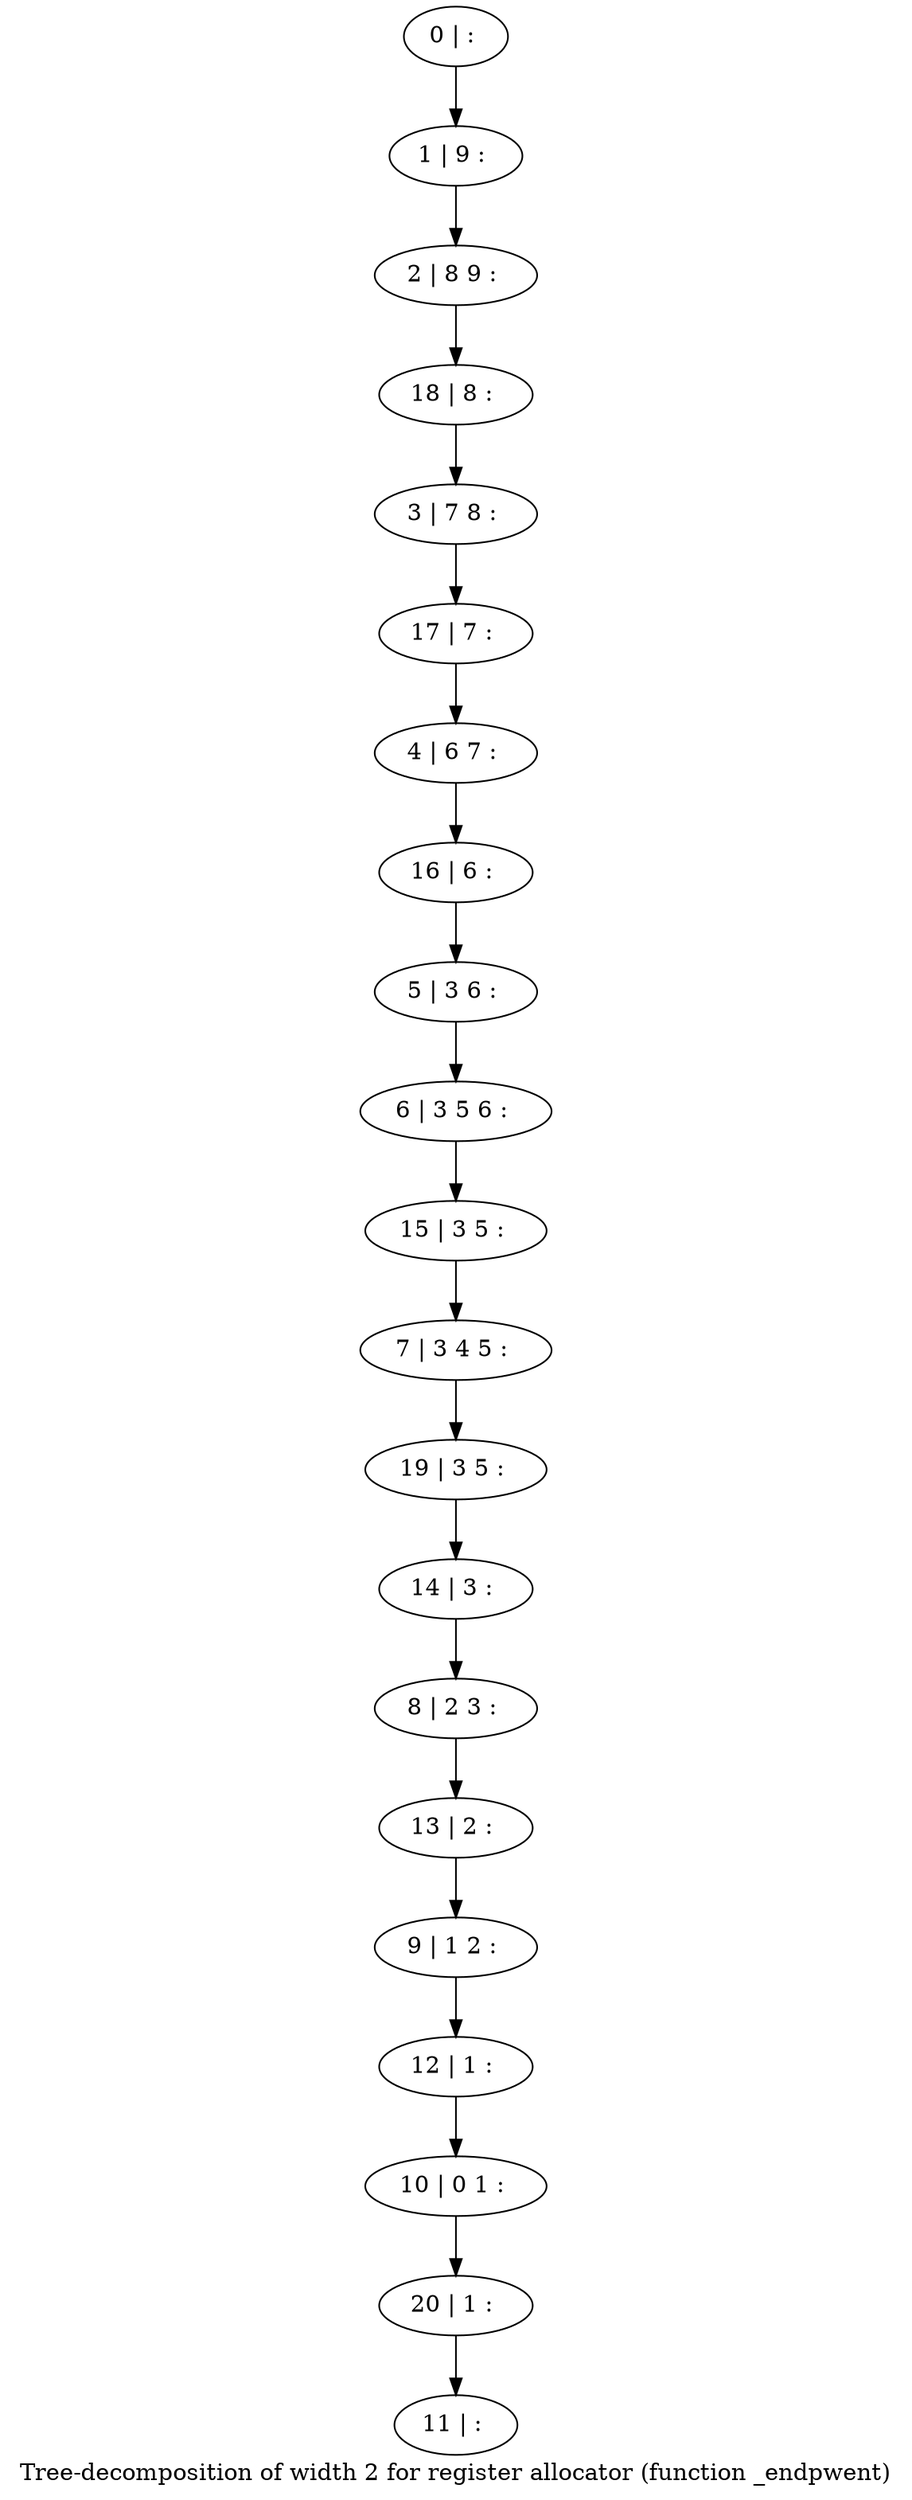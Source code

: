 digraph G {
graph [label="Tree-decomposition of width 2 for register allocator (function _endpwent)"]
0[label="0 | : "];
1[label="1 | 9 : "];
2[label="2 | 8 9 : "];
3[label="3 | 7 8 : "];
4[label="4 | 6 7 : "];
5[label="5 | 3 6 : "];
6[label="6 | 3 5 6 : "];
7[label="7 | 3 4 5 : "];
8[label="8 | 2 3 : "];
9[label="9 | 1 2 : "];
10[label="10 | 0 1 : "];
11[label="11 | : "];
12[label="12 | 1 : "];
13[label="13 | 2 : "];
14[label="14 | 3 : "];
15[label="15 | 3 5 : "];
16[label="16 | 6 : "];
17[label="17 | 7 : "];
18[label="18 | 8 : "];
19[label="19 | 3 5 : "];
20[label="20 | 1 : "];
0->1 ;
1->2 ;
5->6 ;
12->10 ;
9->12 ;
13->9 ;
8->13 ;
14->8 ;
15->7 ;
6->15 ;
16->5 ;
4->16 ;
17->4 ;
3->17 ;
18->3 ;
2->18 ;
19->14 ;
7->19 ;
20->11 ;
10->20 ;
}
